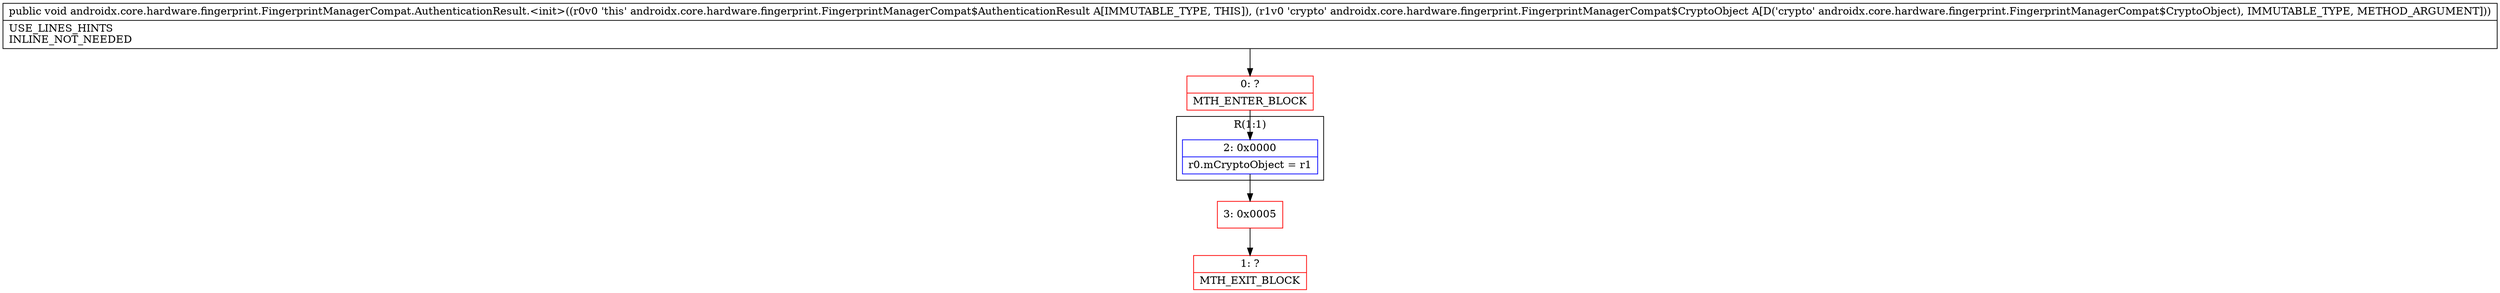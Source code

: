digraph "CFG forandroidx.core.hardware.fingerprint.FingerprintManagerCompat.AuthenticationResult.\<init\>(Landroidx\/core\/hardware\/fingerprint\/FingerprintManagerCompat$CryptoObject;)V" {
subgraph cluster_Region_549619040 {
label = "R(1:1)";
node [shape=record,color=blue];
Node_2 [shape=record,label="{2\:\ 0x0000|r0.mCryptoObject = r1\l}"];
}
Node_0 [shape=record,color=red,label="{0\:\ ?|MTH_ENTER_BLOCK\l}"];
Node_3 [shape=record,color=red,label="{3\:\ 0x0005}"];
Node_1 [shape=record,color=red,label="{1\:\ ?|MTH_EXIT_BLOCK\l}"];
MethodNode[shape=record,label="{public void androidx.core.hardware.fingerprint.FingerprintManagerCompat.AuthenticationResult.\<init\>((r0v0 'this' androidx.core.hardware.fingerprint.FingerprintManagerCompat$AuthenticationResult A[IMMUTABLE_TYPE, THIS]), (r1v0 'crypto' androidx.core.hardware.fingerprint.FingerprintManagerCompat$CryptoObject A[D('crypto' androidx.core.hardware.fingerprint.FingerprintManagerCompat$CryptoObject), IMMUTABLE_TYPE, METHOD_ARGUMENT]))  | USE_LINES_HINTS\lINLINE_NOT_NEEDED\l}"];
MethodNode -> Node_0;Node_2 -> Node_3;
Node_0 -> Node_2;
Node_3 -> Node_1;
}

